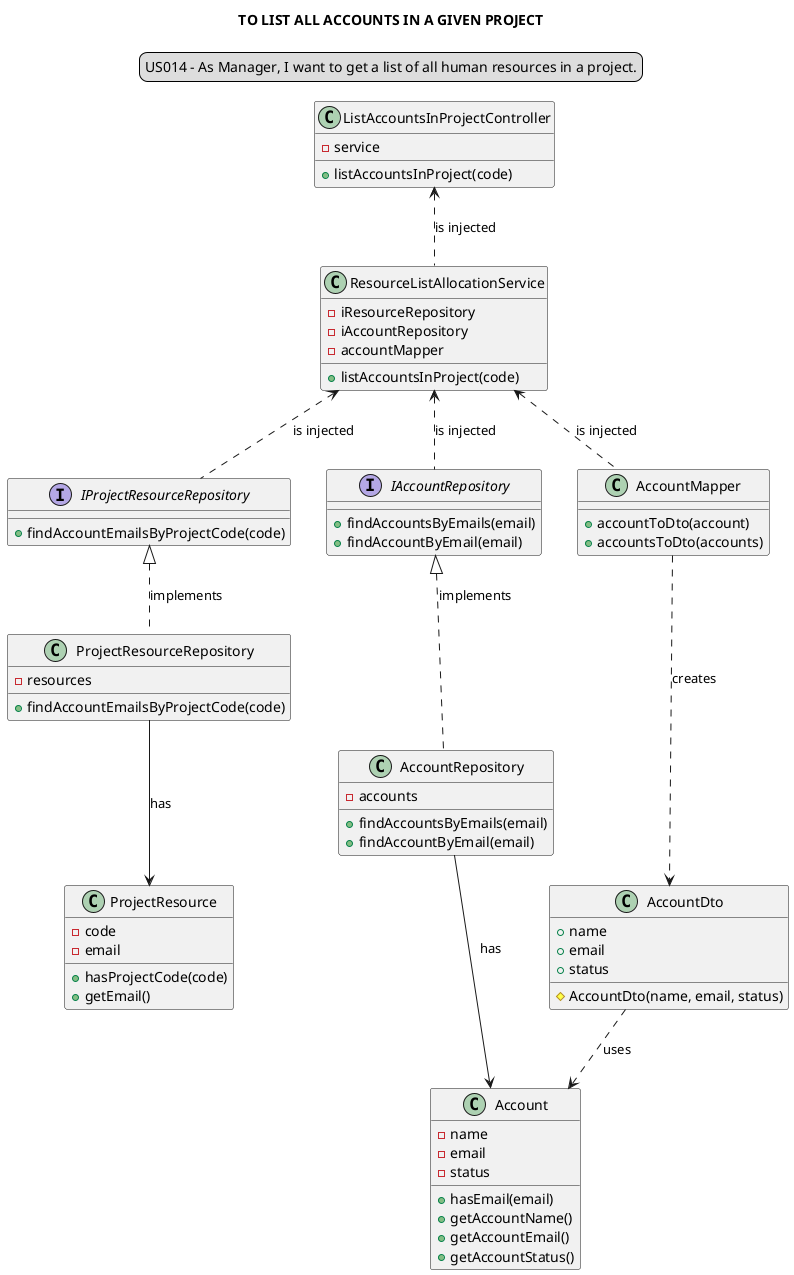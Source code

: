 @startuml
skinparam sequenceMessageAlign center
title TO LIST ALL ACCOUNTS IN A GIVEN PROJECT
legend top
US014 - As Manager, I want to get a list of all human resources in a project.
end legend


class "ListAccountsInProjectController" {
-service
+listAccountsInProject(code)
}

class "ResourceListAllocationService" {
-iResourceRepository
-iAccountRepository
-accountMapper
+listAccountsInProject(code)
}

interface "IProjectResourceRepository" {
+findAccountEmailsByProjectCode(code)
}

class "ProjectResourceRepository" {
-resources
+findAccountEmailsByProjectCode(code)
}

interface "IAccountRepository" {
+findAccountsByEmails(email)
+findAccountByEmail(email)
}

class "AccountRepository" {
- accounts
+findAccountsByEmails(email)
+findAccountByEmail(email)
}

class "AccountMapper" {
+ accountToDto(account)
+ accountsToDto(accounts)
}

class "AccountDto" {
+ name
+ email
+ status
#AccountDto(name, email, status)
}

class "Account" {
- name
- email
- status
+hasEmail(email)
+getAccountName()
+getAccountEmail()
+getAccountStatus()
}

class "ProjectResource" {
-code
-email
+hasProjectCode(code)
+getEmail()
}

ListAccountsInProjectController <.. ResourceListAllocationService: is injected

ResourceListAllocationService <.. IAccountRepository: is injected
IAccountRepository <|.. AccountRepository: implements
AccountRepository --> Account: has

ResourceListAllocationService <.. IProjectResourceRepository: is injected
IProjectResourceRepository <|.. ProjectResourceRepository: implements
ProjectResourceRepository --> ProjectResource: has

ResourceListAllocationService <.. AccountMapper: is injected
AccountMapper ...> AccountDto: creates
AccountDto ..> Account: uses

@enduml